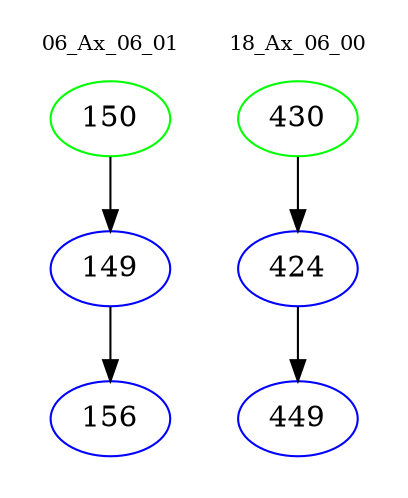 digraph{
subgraph cluster_0 {
color = white
label = "06_Ax_06_01";
fontsize=10;
T0_150 [label="150", color="green"]
T0_150 -> T0_149 [color="black"]
T0_149 [label="149", color="blue"]
T0_149 -> T0_156 [color="black"]
T0_156 [label="156", color="blue"]
}
subgraph cluster_1 {
color = white
label = "18_Ax_06_00";
fontsize=10;
T1_430 [label="430", color="green"]
T1_430 -> T1_424 [color="black"]
T1_424 [label="424", color="blue"]
T1_424 -> T1_449 [color="black"]
T1_449 [label="449", color="blue"]
}
}
